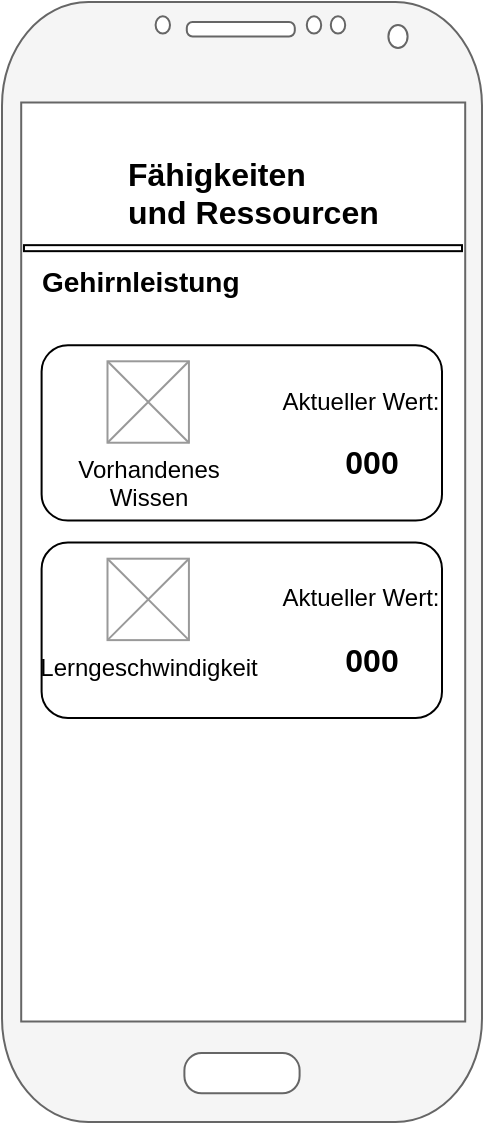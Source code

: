 <mxfile version="13.9.6" type="google"><diagram id="E5dxZeJs1rdj7Vn_vE8c" name="Page-1"><mxGraphModel dx="1422" dy="794" grid="1" gridSize="10" guides="1" tooltips="1" connect="1" arrows="1" fold="1" page="1" pageScale="1" pageWidth="827" pageHeight="1169" math="0" shadow="0"><root><mxCell id="0"/><mxCell id="1" parent="0"/><mxCell id="Mh3Bd_ZD8TjjQWuk31OA-1" value="" style="verticalLabelPosition=bottom;verticalAlign=top;html=1;shadow=0;dashed=0;strokeWidth=1;shape=mxgraph.android.phone2;strokeColor=#666666;fillColor=#f5f5f5;fontColor=#333333;" vertex="1" parent="1"><mxGeometry x="50" y="30" width="240" height="560" as="geometry"/></mxCell><mxCell id="Mh3Bd_ZD8TjjQWuk31OA-2" value="" style="shape=image;html=1;verticalAlign=top;verticalLabelPosition=bottom;labelBackgroundColor=#ffffff;imageAspect=0;aspect=fixed;image=https://cdn4.iconfinder.com/data/icons/wirecons-free-vector-icons/32/menu-alt-128.png;fillColor=none;" vertex="1" parent="1"><mxGeometry x="76.61" y="116.82" width="20.35" height="20.35" as="geometry"/></mxCell><mxCell id="Mh3Bd_ZD8TjjQWuk31OA-3" value="&lt;b style=&quot;text-align: center&quot;&gt;&lt;font style=&quot;font-size: 16px&quot;&gt;Fähigkeiten&amp;nbsp;&lt;br&gt;und Ressourcen&lt;/font&gt;&lt;/b&gt;" style="text;html=1;" vertex="1" parent="1"><mxGeometry x="110.63" y="100.0" width="127.39" height="25.59" as="geometry"/></mxCell><mxCell id="Mh3Bd_ZD8TjjQWuk31OA-4" value="" style="rounded=0;whiteSpace=wrap;html=1;fillColor=#FFFFFF;" vertex="1" parent="1"><mxGeometry x="60.99" y="151.58" width="219.01" height="3" as="geometry"/></mxCell><mxCell id="Mh3Bd_ZD8TjjQWuk31OA-5" value="&lt;span style=&quot;font-size: 14px&quot;&gt;&lt;b&gt;Gehirnleistung&lt;/b&gt;&lt;/span&gt;" style="text;html=1;aspect=fixed;" vertex="1" parent="1"><mxGeometry x="68.476" y="154.58" width="190.762" height="29.29" as="geometry"/></mxCell><mxCell id="Mh3Bd_ZD8TjjQWuk31OA-6" value="" style="rounded=1;whiteSpace=wrap;html=1;fillColor=none;" vertex="1" parent="1"><mxGeometry x="69.8" y="201.58" width="200.2" height="87.71" as="geometry"/></mxCell><mxCell id="Mh3Bd_ZD8TjjQWuk31OA-7" value="Vorhandenes&lt;br&gt;Wissen" style="verticalLabelPosition=bottom;shadow=0;dashed=0;align=center;html=1;verticalAlign=top;strokeWidth=1;shape=mxgraph.mockup.graphics.simpleIcon;strokeColor=#999999;fillColor=#FFFFFF;aspect=fixed;fontSize=12;" vertex="1" parent="1"><mxGeometry x="102.75" y="209.65" width="40.71" height="40.71" as="geometry"/></mxCell><mxCell id="Mh3Bd_ZD8TjjQWuk31OA-8" value="Aktueller Wert:" style="text;html=1;strokeColor=none;fillColor=none;align=center;verticalAlign=middle;whiteSpace=wrap;rounded=0;" vertex="1" parent="1"><mxGeometry x="189.12" y="219.65" width="80.88" height="20" as="geometry"/></mxCell><mxCell id="Mh3Bd_ZD8TjjQWuk31OA-9" value="&lt;b&gt;&lt;font style=&quot;font-size: 16px&quot;&gt;000&lt;/font&gt;&lt;/b&gt;" style="text;html=1;strokeColor=none;fillColor=none;align=center;verticalAlign=middle;whiteSpace=wrap;rounded=0;" vertex="1" parent="1"><mxGeometry x="187.92" y="250.0" width="94.42" height="20" as="geometry"/></mxCell><mxCell id="Mh3Bd_ZD8TjjQWuk31OA-10" value="" style="rounded=1;whiteSpace=wrap;html=1;fillColor=none;" vertex="1" parent="1"><mxGeometry x="69.8" y="300.28" width="200.2" height="87.71" as="geometry"/></mxCell><mxCell id="Mh3Bd_ZD8TjjQWuk31OA-11" value="Lerngeschwindigkeit" style="verticalLabelPosition=bottom;shadow=0;dashed=0;align=center;html=1;verticalAlign=top;strokeWidth=1;shape=mxgraph.mockup.graphics.simpleIcon;strokeColor=#999999;fillColor=#FFFFFF;aspect=fixed;fontSize=12;" vertex="1" parent="1"><mxGeometry x="102.75" y="308.35" width="40.71" height="40.71" as="geometry"/></mxCell><mxCell id="Mh3Bd_ZD8TjjQWuk31OA-12" value="Aktueller Wert:" style="text;html=1;strokeColor=none;fillColor=none;align=center;verticalAlign=middle;whiteSpace=wrap;rounded=0;" vertex="1" parent="1"><mxGeometry x="189.12" y="318.35" width="80.88" height="20" as="geometry"/></mxCell><mxCell id="Mh3Bd_ZD8TjjQWuk31OA-13" value="&lt;b&gt;&lt;font style=&quot;font-size: 16px&quot;&gt;000&lt;/font&gt;&lt;/b&gt;" style="text;html=1;strokeColor=none;fillColor=none;align=center;verticalAlign=middle;whiteSpace=wrap;rounded=0;" vertex="1" parent="1"><mxGeometry x="187.92" y="348.7" width="94.42" height="20" as="geometry"/></mxCell><mxCell id="Mh3Bd_ZD8TjjQWuk31OA-14" value="" style="shape=image;html=1;verticalAlign=top;verticalLabelPosition=bottom;labelBackgroundColor=#ffffff;imageAspect=0;aspect=fixed;image=https://cdn0.iconfinder.com/data/icons/geosm-e-commerce/48/info-128.png" vertex="1" parent="1"><mxGeometry x="240.36" y="95.19" width="41.98" height="41.98" as="geometry"/></mxCell></root></mxGraphModel></diagram></mxfile>